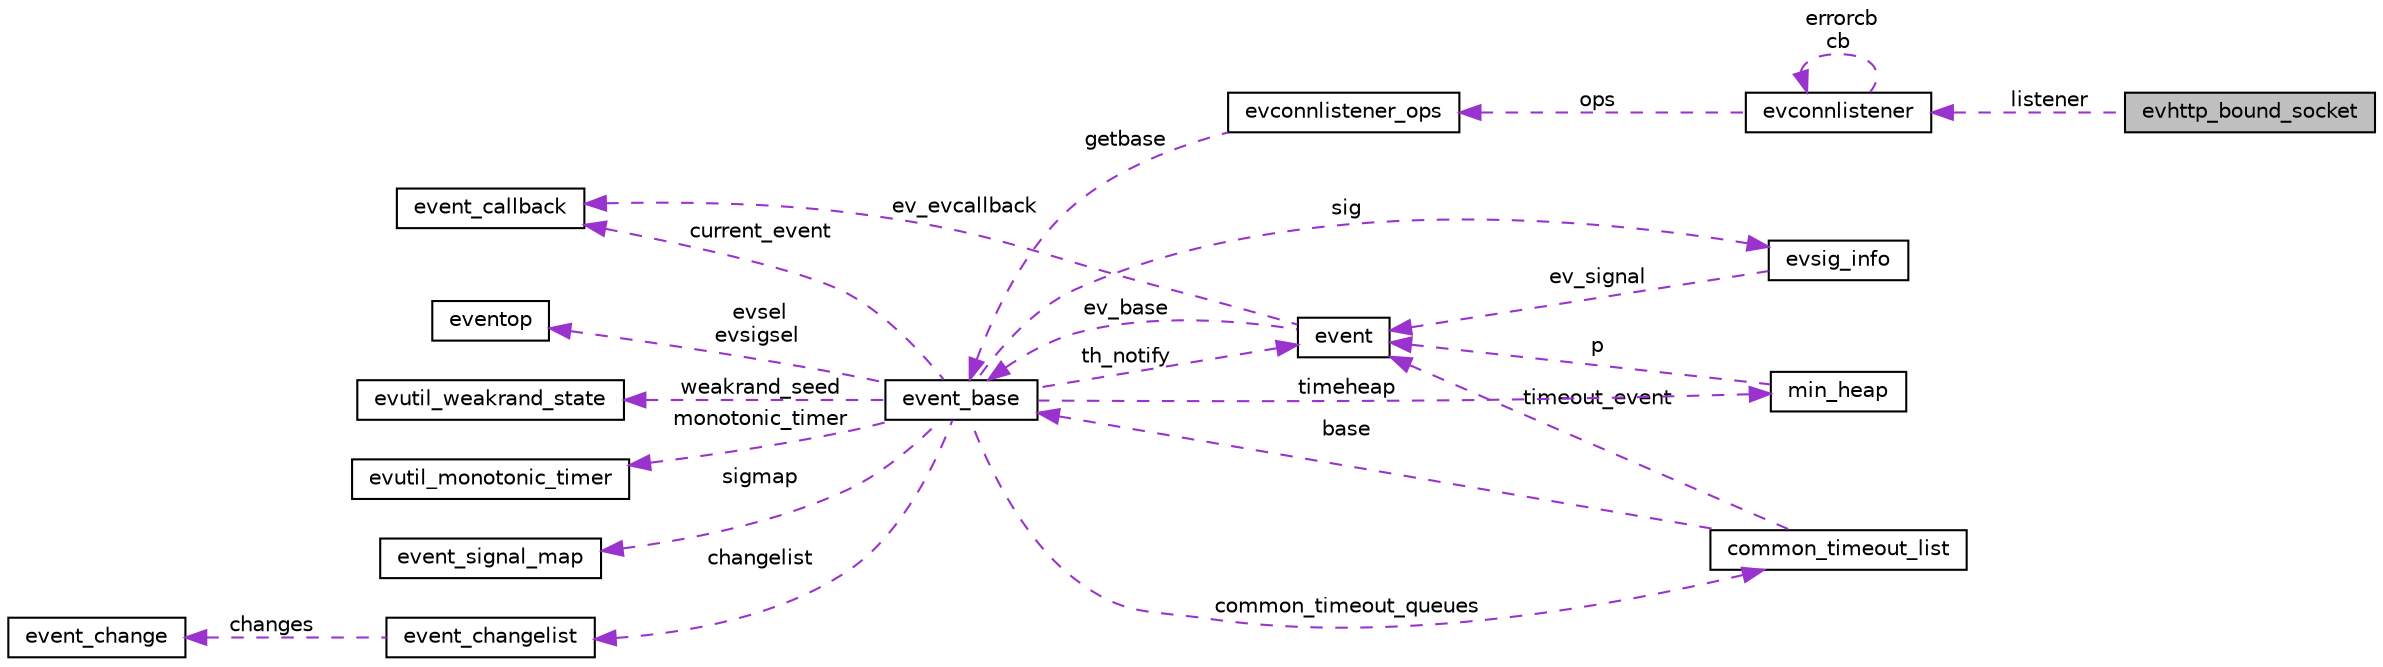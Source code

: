 digraph "evhttp_bound_socket"
{
 // LATEX_PDF_SIZE
  edge [fontname="Helvetica",fontsize="10",labelfontname="Helvetica",labelfontsize="10"];
  node [fontname="Helvetica",fontsize="10",shape=record];
  rankdir="LR";
  Node1 [label="evhttp_bound_socket",height=0.2,width=0.4,color="black", fillcolor="grey75", style="filled", fontcolor="black",tooltip=" "];
  Node2 -> Node1 [dir="back",color="darkorchid3",fontsize="10",style="dashed",label=" listener" ,fontname="Helvetica"];
  Node2 [label="evconnlistener",height=0.2,width=0.4,color="black", fillcolor="white", style="filled",URL="$structevconnlistener.html",tooltip=" "];
  Node2 -> Node2 [dir="back",color="darkorchid3",fontsize="10",style="dashed",label=" errorcb\ncb" ,fontname="Helvetica"];
  Node3 -> Node2 [dir="back",color="darkorchid3",fontsize="10",style="dashed",label=" ops" ,fontname="Helvetica"];
  Node3 [label="evconnlistener_ops",height=0.2,width=0.4,color="black", fillcolor="white", style="filled",URL="$structevconnlistener__ops.html",tooltip=" "];
  Node4 -> Node3 [dir="back",color="darkorchid3",fontsize="10",style="dashed",label=" getbase" ,fontname="Helvetica"];
  Node4 [label="event_base",height=0.2,width=0.4,color="black", fillcolor="white", style="filled",URL="$structevent__base.html",tooltip=" "];
  Node5 -> Node4 [dir="back",color="darkorchid3",fontsize="10",style="dashed",label=" evsel\nevsigsel" ,fontname="Helvetica"];
  Node5 [label="eventop",height=0.2,width=0.4,color="black", fillcolor="white", style="filled",URL="$structeventop.html",tooltip=" "];
  Node6 -> Node4 [dir="back",color="darkorchid3",fontsize="10",style="dashed",label=" sig" ,fontname="Helvetica"];
  Node6 [label="evsig_info",height=0.2,width=0.4,color="black", fillcolor="white", style="filled",URL="$structevsig__info.html",tooltip=" "];
  Node7 -> Node6 [dir="back",color="darkorchid3",fontsize="10",style="dashed",label=" ev_signal" ,fontname="Helvetica"];
  Node7 [label="event",height=0.2,width=0.4,color="black", fillcolor="white", style="filled",URL="$structevent.html",tooltip=" "];
  Node8 -> Node7 [dir="back",color="darkorchid3",fontsize="10",style="dashed",label=" ev_evcallback" ,fontname="Helvetica"];
  Node8 [label="event_callback",height=0.2,width=0.4,color="black", fillcolor="white", style="filled",URL="$structevent__callback.html",tooltip=" "];
  Node4 -> Node7 [dir="back",color="darkorchid3",fontsize="10",style="dashed",label=" ev_base" ,fontname="Helvetica"];
  Node9 -> Node4 [dir="back",color="darkorchid3",fontsize="10",style="dashed",label=" timeheap" ,fontname="Helvetica"];
  Node9 [label="min_heap",height=0.2,width=0.4,color="black", fillcolor="white", style="filled",URL="$structmin__heap.html",tooltip=" "];
  Node7 -> Node9 [dir="back",color="darkorchid3",fontsize="10",style="dashed",label=" p" ,fontname="Helvetica"];
  Node7 -> Node4 [dir="back",color="darkorchid3",fontsize="10",style="dashed",label=" th_notify" ,fontname="Helvetica"];
  Node8 -> Node4 [dir="back",color="darkorchid3",fontsize="10",style="dashed",label=" current_event" ,fontname="Helvetica"];
  Node10 -> Node4 [dir="back",color="darkorchid3",fontsize="10",style="dashed",label=" common_timeout_queues" ,fontname="Helvetica"];
  Node10 [label="common_timeout_list",height=0.2,width=0.4,color="black", fillcolor="white", style="filled",URL="$structcommon__timeout__list.html",tooltip=" "];
  Node7 -> Node10 [dir="back",color="darkorchid3",fontsize="10",style="dashed",label=" timeout_event" ,fontname="Helvetica"];
  Node4 -> Node10 [dir="back",color="darkorchid3",fontsize="10",style="dashed",label=" base" ,fontname="Helvetica"];
  Node11 -> Node4 [dir="back",color="darkorchid3",fontsize="10",style="dashed",label=" monotonic_timer" ,fontname="Helvetica"];
  Node11 [label="evutil_monotonic_timer",height=0.2,width=0.4,color="black", fillcolor="white", style="filled",URL="$structevutil__monotonic__timer.html",tooltip=" "];
  Node12 -> Node4 [dir="back",color="darkorchid3",fontsize="10",style="dashed",label=" sigmap" ,fontname="Helvetica"];
  Node12 [label="event_signal_map",height=0.2,width=0.4,color="black", fillcolor="white", style="filled",URL="$structevent__signal__map.html",tooltip=" "];
  Node13 -> Node4 [dir="back",color="darkorchid3",fontsize="10",style="dashed",label=" changelist" ,fontname="Helvetica"];
  Node13 [label="event_changelist",height=0.2,width=0.4,color="black", fillcolor="white", style="filled",URL="$structevent__changelist.html",tooltip=" "];
  Node14 -> Node13 [dir="back",color="darkorchid3",fontsize="10",style="dashed",label=" changes" ,fontname="Helvetica"];
  Node14 [label="event_change",height=0.2,width=0.4,color="black", fillcolor="white", style="filled",URL="$structevent__change.html",tooltip=" "];
  Node15 -> Node4 [dir="back",color="darkorchid3",fontsize="10",style="dashed",label=" weakrand_seed" ,fontname="Helvetica"];
  Node15 [label="evutil_weakrand_state",height=0.2,width=0.4,color="black", fillcolor="white", style="filled",URL="$structevutil__weakrand__state.html",tooltip=" "];
}
